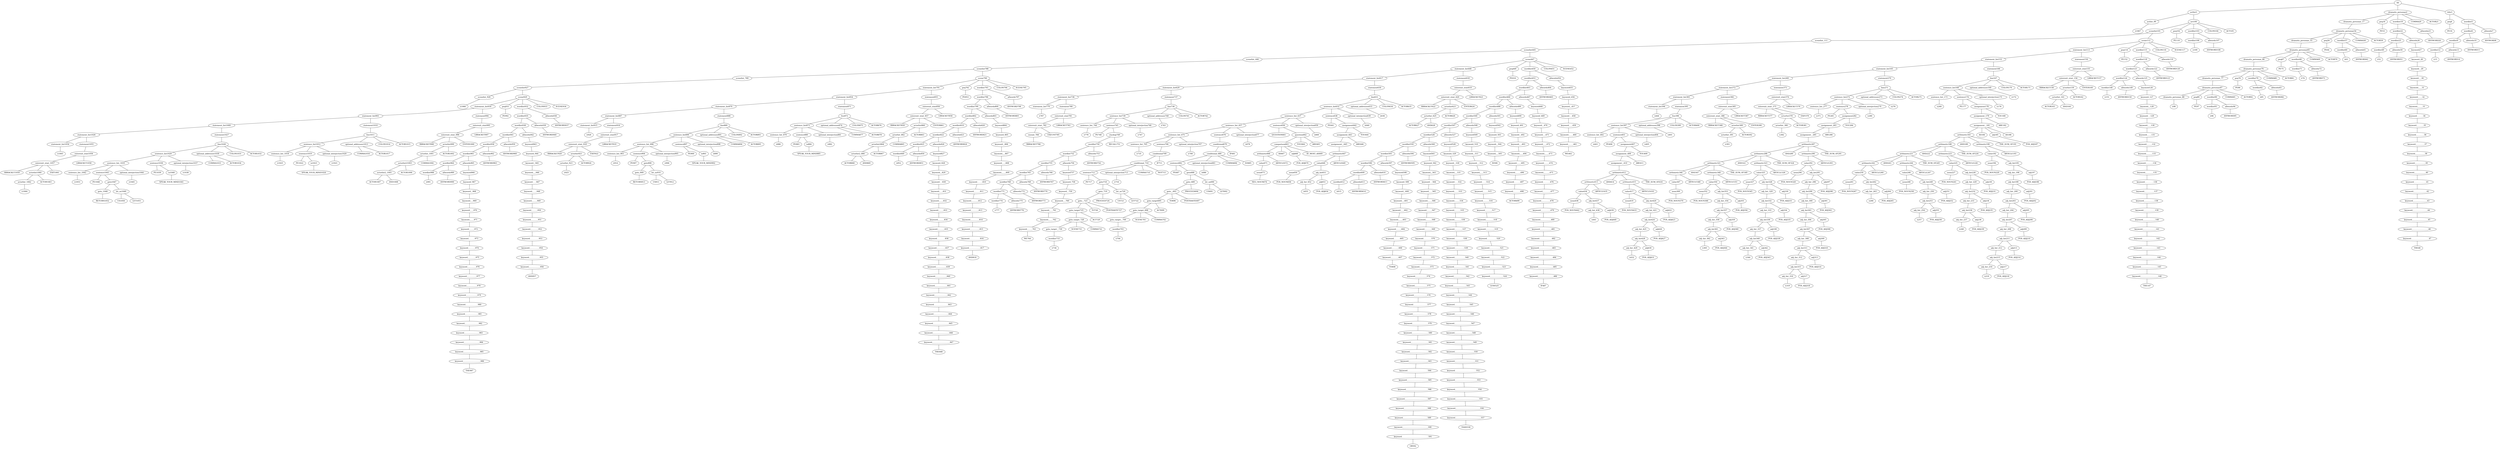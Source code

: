 strict graph {
	S0 -- actlist1
	S0 -- dramatis_personae2
	S0 -- title3

	title3 -- peq4
	title3 -- wordlist5

	wordlist5 -- wordlist6
	wordlist5 -- allwords7

	allwords7 -- ANYWORD8


	wordlist6 -- wordlist9
	wordlist6 -- allwords10

	allwords10 -- ANYWORD11


	wordlist9 -- wordlist12
	wordlist9 -- allwords13

	allwords13 -- ANYWORD14


	wordlist12 -- λ15

	peq4 -- PE16


	dramatis_personae2 -- dramatis_personae_17
	dramatis_personae2 -- peq18
	dramatis_personae2 -- wordlist19
	dramatis_personae2 -- COMMA20
	dramatis_personae2 -- ACTOR21



	wordlist19 -- wordlist22
	wordlist19 -- allwords23

	allwords23 -- ANYWORD24


	wordlist22 -- wordlist25
	wordlist22 -- allwords26

	allwords26 -- keyword27

	keyword27 -- keyword_28

	keyword_28 -- keyword__29

	keyword__29 -- keyword___30

	keyword___30 -- keyword____31

	keyword____31 -- keyword_____32

	keyword_____32 -- keyword______33

	keyword______33 -- keyword_______34

	keyword_______34 -- keyword________35

	keyword________35 -- keyword_________36

	keyword_________36 -- keyword__________37

	keyword__________37 -- keyword___________38

	keyword___________38 -- keyword____________39

	keyword____________39 -- keyword_____________40

	keyword_____________40 -- keyword______________41

	keyword______________41 -- keyword_______________42

	keyword_______________42 -- keyword________________43

	keyword________________43 -- keyword_________________44

	keyword_________________44 -- keyword__________________45

	keyword__________________45 -- keyword___________________46

	keyword___________________46 -- keyword____________________47

	keyword____________________47 -- THE48


	wordlist25 -- wordlist49
	wordlist25 -- allwords50

	allwords50 -- ANYWORD51


	wordlist49 -- λ52

	peq18 -- PE53


	dramatis_personae_17 -- dramatis_personae54

	dramatis_personae54 -- dramatis_personae_55
	dramatis_personae54 -- peq56
	dramatis_personae54 -- wordlist57
	dramatis_personae54 -- COMMA58
	dramatis_personae54 -- ACTOR59



	wordlist57 -- wordlist60
	wordlist57 -- allwords61

	allwords61 -- ANYWORD62


	wordlist60 -- λ63

	peq56 -- PE64


	dramatis_personae_55 -- dramatis_personae65

	dramatis_personae65 -- dramatis_personae_66
	dramatis_personae65 -- peq67
	dramatis_personae65 -- wordlist68
	dramatis_personae65 -- COMMA69
	dramatis_personae65 -- ACTOR70



	wordlist68 -- wordlist71
	wordlist68 -- allwords72

	allwords72 -- ANYWORD73


	wordlist71 -- λ74

	peq67 -- PE75


	dramatis_personae_66 -- dramatis_personae76

	dramatis_personae76 -- dramatis_personae_77
	dramatis_personae76 -- peq78
	dramatis_personae76 -- wordlist79
	dramatis_personae76 -- COMMA80
	dramatis_personae76 -- ACTOR81



	wordlist79 -- wordlist82
	wordlist79 -- allwords83

	allwords83 -- ANYWORD84


	wordlist82 -- λ85

	peq78 -- PE86


	dramatis_personae_77 -- dramatis_personae87

	dramatis_personae87 -- dramatis_personae_88
	dramatis_personae87 -- peq89
	dramatis_personae87 -- wordlist90
	dramatis_personae87 -- COMMA91
	dramatis_personae87 -- ACTOR92



	wordlist90 -- wordlist93
	wordlist90 -- allwords94

	allwords94 -- ANYWORD95


	wordlist93 -- λ96

	peq89 -- PE97


	dramatis_personae_88 -- λ98

	actlist1 -- actlist_99
	actlist1 -- act100

	act100 -- scenelist101
	act100 -- peq102
	act100 -- wordlist103
	act100 -- COLON104
	act100 -- ACT105



	wordlist103 -- wordlist106
	wordlist103 -- allwords107

	allwords107 -- ANYWORD108


	wordlist106 -- λ109

	peq102 -- PE110


	scenelist101 -- scenelist_111
	scenelist101 -- scene112

	scene112 -- statement_list113
	scene112 -- peq114
	scene112 -- wordlist115
	scene112 -- COLON116
	scene112 -- SCENE117



	wordlist115 -- wordlist118
	wordlist115 -- allwords119

	allwords119 -- ANYWORD120


	wordlist118 -- wordlist121
	wordlist118 -- allwords122

	allwords122 -- ANYWORD123


	wordlist121 -- wordlist124
	wordlist121 -- allwords125

	allwords125 -- keyword126

	keyword126 -- keyword_127

	keyword_127 -- keyword__128

	keyword__128 -- keyword___129

	keyword___129 -- keyword____130

	keyword____130 -- keyword_____131

	keyword_____131 -- keyword______132

	keyword______132 -- keyword_______133

	keyword_______133 -- keyword________134

	keyword________134 -- keyword_________135

	keyword_________135 -- keyword__________136

	keyword__________136 -- keyword___________137

	keyword___________137 -- keyword____________138

	keyword____________138 -- keyword_____________139

	keyword_____________139 -- keyword______________140

	keyword______________140 -- keyword_______________141

	keyword_______________141 -- keyword________________142

	keyword________________142 -- keyword_________________143

	keyword_________________143 -- keyword__________________144

	keyword__________________144 -- keyword___________________145

	keyword___________________145 -- keyword____________________146

	keyword____________________146 -- THE147


	wordlist124 -- wordlist148
	wordlist124 -- allwords149

	allwords149 -- ANYWORD150


	wordlist148 -- λ151

	peq114 -- PE152


	statement_list113 -- statement_list153
	statement_list113 -- statement154

	statement154 -- enterexit_stmt155

	enterexit_stmt155 -- enterexit_stmt_156
	enterexit_stmt155 -- LBRACKET157


	enterexit_stmt_156 -- RBRACKET158
	enterexit_stmt_156 -- actorlist159
	enterexit_stmt_156 -- ENTER160


	actorlist159 -- actorlist_161
	actorlist159 -- ACTOR162


	actorlist_161 -- ACTOR163
	actorlist_161 -- AND164




	statement_list153 -- statement_list165
	statement_list153 -- statement166

	statement166 -- line167

	line167 -- sentence_list168
	line167 -- optional_addressee169
	line167 -- COLON170
	line167 -- ACTOR171



	optional_addressee169 -- λ172

	sentence_list168 -- sentence_list_173
	sentence_list168 -- sentence174
	sentence_list168 -- optional_interjection175

	optional_interjection175 -- λ176

	sentence174 -- PE177
	sentence174 -- assignment178

	assignment178 -- assignment_179
	assignment178 -- YOU180


	assignment_179 -- assignment__181
	assignment_179 -- ARE182


	assignment__181 -- arithmetic183
	assignment__181 -- AS184
	assignment__181 -- adj185
	assignment__181 -- AS186


	adj185 -- POS_ADJ187



	arithmetic183 -- arithmetic188
	arithmetic183 -- AND189
	arithmetic183 -- arithmetic190
	arithmetic183 -- THE_SUM_OF191


	arithmetic190 -- value192
	arithmetic190 -- ARTICLE193


	value192 -- noun194
	value192 -- adj_list195

	adj_list195 -- adj_list_196
	adj_list195 -- adj197

	adj197 -- POS_ADJ198


	adj_list_196 -- adj_list199

	adj_list199 -- adj_list_200
	adj_list199 -- adj201

	adj201 -- POS_ADJ202


	adj_list_200 -- adj_list203

	adj_list203 -- adj_list_204
	adj_list203 -- adj205

	adj205 -- POS_ADJ206


	adj_list_204 -- adj_list207

	adj_list207 -- adj_list_208
	adj_list207 -- adj209

	adj209 -- POS_ADJ210


	adj_list_208 -- adj_list211

	adj_list211 -- adj_list_212
	adj_list211 -- adj213

	adj213 -- POS_ADJ214


	adj_list_212 -- adj_list215

	adj_list215 -- adj_list_216
	adj_list215 -- adj217

	adj217 -- POS_ADJ218


	adj_list_216 -- λ219

	noun194 -- POS_NOUN220



	arithmetic188 -- arithmetic221
	arithmetic188 -- AND222
	arithmetic188 -- arithmetic223
	arithmetic188 -- THE_SUM_OF224


	arithmetic223 -- value225
	arithmetic223 -- ARTICLE226


	value225 -- noun227
	value225 -- adj_list228

	adj_list228 -- adj_list_229
	adj_list228 -- adj230

	adj230 -- POS_ADJ231


	adj_list_229 -- adj_list232

	adj_list232 -- adj_list_233
	adj_list232 -- adj234

	adj234 -- POS_ADJ235


	adj_list_233 -- adj_list236

	adj_list236 -- adj_list_237
	adj_list236 -- adj238

	adj238 -- POS_ADJ239


	adj_list_237 -- λ240

	noun227 -- POS_NOUN241



	arithmetic221 -- arithmetic242
	arithmetic221 -- AND243
	arithmetic221 -- arithmetic244
	arithmetic221 -- THE_SUM_OF245


	arithmetic244 -- value246
	arithmetic244 -- ARTICLE247


	value246 -- noun248
	value246 -- adj_list249

	adj_list249 -- adj_list_250
	adj_list249 -- adj251

	adj251 -- POS_ADJ252


	adj_list_250 -- adj_list253

	adj_list253 -- adj_list_254
	adj_list253 -- adj255

	adj255 -- POS_ADJ256


	adj_list_254 -- λ257

	noun248 -- POS_NOUN258



	arithmetic242 -- value259
	arithmetic242 -- ARTICLE260


	value259 -- noun261
	value259 -- adj_list262

	adj_list262 -- adj_list_263
	adj_list262 -- adj264

	adj264 -- POS_ADJ265


	adj_list_263 -- λ266

	noun261 -- POS_NOUN267



	sentence_list_173 -- λ268

	statement_list165 -- statement_list269
	statement_list165 -- statement270

	statement270 -- line271

	line271 -- sentence_list272
	line271 -- optional_addressee273
	line271 -- COLON274
	line271 -- ACTOR275



	optional_addressee273 -- λ276

	sentence_list272 -- sentence_list_277
	sentence_list272 -- sentence278
	sentence_list272 -- optional_interjection279

	optional_interjection279 -- λ280

	sentence278 -- PE281
	sentence278 -- assignment282

	assignment282 -- assignment_283
	assignment282 -- YOU284


	assignment_283 -- assignment__285
	assignment_283 -- ARE286


	assignment__285 -- arithmetic287

	arithmetic287 -- arithmetic288
	arithmetic287 -- AND289
	arithmetic287 -- arithmetic290
	arithmetic287 -- THE_SUM_OF291


	arithmetic290 -- value292
	arithmetic290 -- ARTICLE293


	value292 -- noun294
	value292 -- adj_list295

	adj_list295 -- adj_list_296
	adj_list295 -- adj297

	adj297 -- POS_ADJ298


	adj_list_296 -- adj_list299

	adj_list299 -- adj_list_300
	adj_list299 -- adj301

	adj301 -- POS_ADJ302


	adj_list_300 -- adj_list303

	adj_list303 -- adj_list_304
	adj_list303 -- adj305

	adj305 -- POS_ADJ306


	adj_list_304 -- adj_list307

	adj_list307 -- adj_list_308
	adj_list307 -- adj309

	adj309 -- POS_ADJ310


	adj_list_308 -- adj_list311

	adj_list311 -- adj_list_312
	adj_list311 -- adj313

	adj313 -- POS_ADJ314


	adj_list_312 -- adj_list315

	adj_list315 -- adj_list_316
	adj_list315 -- adj317

	adj317 -- POS_ADJ318


	adj_list_316 -- λ319

	noun294 -- POS_NOUN320



	arithmetic288 -- arithmetic321
	arithmetic288 -- AND322
	arithmetic288 -- arithmetic323
	arithmetic288 -- THE_SUM_OF324


	arithmetic323 -- value325
	arithmetic323 -- ARTICLE326


	value325 -- noun327
	value325 -- adj_list328

	adj_list328 -- adj_list_329
	adj_list328 -- adj330

	adj330 -- POS_ADJ331


	adj_list_329 -- adj_list332

	adj_list332 -- adj_list_333
	adj_list332 -- adj334

	adj334 -- POS_ADJ335


	adj_list_333 -- adj_list336

	adj_list336 -- adj_list_337
	adj_list336 -- adj338

	adj338 -- POS_ADJ339


	adj_list_337 -- adj_list340

	adj_list340 -- adj_list_341
	adj_list340 -- adj342

	adj342 -- POS_ADJ343


	adj_list_341 -- λ344

	noun327 -- POS_NOUN345



	arithmetic321 -- arithmetic346
	arithmetic321 -- AND347
	arithmetic321 -- arithmetic348
	arithmetic321 -- THE_SUM_OF349


	arithmetic348 -- value350
	arithmetic348 -- ARTICLE351


	value350 -- noun352
	value350 -- adj_list353

	adj_list353 -- adj_list_354
	adj_list353 -- adj355

	adj355 -- POS_ADJ356


	adj_list_354 -- adj_list357

	adj_list357 -- adj_list_358
	adj_list357 -- adj359

	adj359 -- POS_ADJ360


	adj_list_358 -- adj_list361

	adj_list361 -- adj_list_362
	adj_list361 -- adj363

	adj363 -- POS_ADJ364


	adj_list_362 -- λ365

	noun352 -- POS_NOUN366



	arithmetic346 -- value367
	arithmetic346 -- ARTICLE368


	value367 -- noun369

	noun369 -- POS_NOUN370



	sentence_list_277 -- λ371

	statement_list269 -- statement_list372
	statement_list269 -- statement373

	statement373 -- enterexit_stmt374

	enterexit_stmt374 -- enterexit_stmt_375
	enterexit_stmt374 -- LBRACKET376


	enterexit_stmt_375 -- RBRACKET377
	enterexit_stmt_375 -- actorlist378
	enterexit_stmt_375 -- EXIT379


	actorlist378 -- actorlist_380
	actorlist378 -- ACTOR381


	actorlist_380 -- λ382


	statement_list372 -- statement_list383
	statement_list372 -- statement384

	statement384 -- enterexit_stmt385

	enterexit_stmt385 -- enterexit_stmt_386
	enterexit_stmt385 -- LBRACKET387


	enterexit_stmt_386 -- RBRACKET388
	enterexit_stmt_386 -- actorlist389
	enterexit_stmt_386 -- ENTER390


	actorlist389 -- actorlist_391
	actorlist389 -- ACTOR392


	actorlist_391 -- λ393


	statement_list383 -- statement_list394
	statement_list383 -- statement395

	statement395 -- line396

	line396 -- sentence_list397
	line396 -- optional_addressee398
	line396 -- COLON399
	line396 -- ACTOR400



	optional_addressee398 -- λ401

	sentence_list397 -- sentence_list_402
	sentence_list397 -- sentence403
	sentence_list397 -- optional_interjection404

	optional_interjection404 -- λ405

	sentence403 -- PE406
	sentence403 -- assignment407

	assignment407 -- assignment_408
	assignment407 -- YOU409


	assignment_408 -- assignment__410
	assignment_408 -- ARE411


	assignment__410 -- arithmetic412

	arithmetic412 -- arithmetic413
	arithmetic412 -- AND414
	arithmetic412 -- arithmetic415
	arithmetic412 -- THE_SUM_OF416


	arithmetic415 -- value417
	arithmetic415 -- ARTICLE418


	value417 -- noun419
	value417 -- adj_list420

	adj_list420 -- adj_list_421
	adj_list420 -- adj422

	adj422 -- POS_ADJ423


	adj_list_421 -- adj_list424

	adj_list424 -- adj_list_425
	adj_list424 -- adj426

	adj426 -- POS_ADJ427


	adj_list_425 -- adj_list428

	adj_list428 -- adj_list_429
	adj_list428 -- adj430

	adj430 -- POS_ADJ431


	adj_list_429 -- λ432

	noun419 -- POS_NOUN433



	arithmetic413 -- value434
	arithmetic413 -- ARTICLE435


	value434 -- noun436
	value434 -- adj_list437

	adj_list437 -- adj_list_438
	adj_list437 -- adj439

	adj439 -- POS_ADJ440


	adj_list_438 -- λ441

	noun436 -- POS_NOUN442



	sentence_list_402 -- λ443

	statement_list394 -- λ444

	scenelist_111 -- scenelist445

	scenelist445 -- scenelist_446
	scenelist445 -- scene447

	scene447 -- statement_list448
	scene447 -- peq449
	scene447 -- wordlist450
	scene447 -- COLON451
	scene447 -- SCENE452



	wordlist450 -- wordlist453
	wordlist450 -- allwords454

	allwords454 -- keyword455

	keyword455 -- keyword_456

	keyword_456 -- keyword__457

	keyword__457 -- keyword___458

	keyword___458 -- keyword____459

	keyword____459 -- keyword_____460

	keyword_____460 -- keyword______461

	keyword______461 -- WE462


	wordlist453 -- wordlist463
	wordlist453 -- allwords464

	allwords464 -- ANYWORD465


	wordlist463 -- wordlist466
	wordlist463 -- allwords467

	allwords467 -- keyword468

	keyword468 -- keyword_469

	keyword_469 -- keyword__470

	keyword__470 -- keyword___471

	keyword___471 -- keyword____472

	keyword____472 -- keyword_____473

	keyword_____473 -- keyword______474

	keyword______474 -- keyword_______475

	keyword_______475 -- keyword________476

	keyword________476 -- keyword_________477

	keyword_________477 -- keyword__________478

	keyword__________478 -- keyword___________479

	keyword___________479 -- keyword____________480

	keyword____________480 -- keyword_____________481

	keyword_____________481 -- keyword______________482

	keyword______________482 -- keyword_______________483

	keyword_______________483 -- keyword________________484

	keyword________________484 -- keyword_________________485

	keyword_________________485 -- keyword__________________486

	keyword__________________486 -- IF487


	wordlist466 -- wordlist488
	wordlist466 -- allwords489

	allwords489 -- keyword490

	keyword490 -- keyword_491

	keyword_491 -- keyword__492

	keyword__492 -- keyword___493

	keyword___493 -- keyword____494

	keyword____494 -- keyword_____495

	keyword_____495 -- keyword______496

	keyword______496 -- keyword_______497

	keyword_______497 -- keyword________498

	keyword________498 -- ACTOR499


	wordlist488 -- wordlist500
	wordlist488 -- allwords501

	allwords501 -- keyword502

	keyword502 -- keyword_503

	keyword_503 -- keyword__504

	keyword__504 -- keyword___505

	keyword___505 -- IS506


	wordlist500 -- wordlist507
	wordlist500 -- allwords508

	allwords508 -- keyword509

	keyword509 -- keyword_510

	keyword_510 -- keyword__511

	keyword__511 -- keyword___512

	keyword___512 -- keyword____513

	keyword____513 -- keyword_____514

	keyword_____514 -- keyword______515

	keyword______515 -- keyword_______516

	keyword_______516 -- keyword________517

	keyword________517 -- keyword_________518

	keyword_________518 -- keyword__________519

	keyword__________519 -- keyword___________520

	keyword___________520 -- keyword____________521

	keyword____________521 -- keyword_____________522

	keyword_____________522 -- keyword______________523

	keyword______________523 -- keyword_______________524

	keyword_______________524 -- LESS525


	wordlist507 -- wordlist526
	wordlist507 -- allwords527

	allwords527 -- keyword528

	keyword528 -- keyword_529

	keyword_529 -- keyword__530

	keyword__530 -- keyword___531

	keyword___531 -- keyword____532

	keyword____532 -- keyword_____533

	keyword_____533 -- keyword______534

	keyword______534 -- keyword_______535

	keyword_______535 -- keyword________536

	keyword________536 -- keyword_________537

	keyword_________537 -- keyword__________538

	keyword__________538 -- keyword___________539

	keyword___________539 -- keyword____________540

	keyword____________540 -- keyword_____________541

	keyword_____________541 -- keyword______________542

	keyword______________542 -- keyword_______________543

	keyword_______________543 -- keyword________________544

	keyword________________544 -- keyword_________________545

	keyword_________________545 -- keyword__________________546

	keyword__________________546 -- keyword___________________547

	keyword___________________547 -- keyword____________________548

	keyword____________________548 -- keyword_____________________549

	keyword_____________________549 -- keyword______________________550

	keyword______________________550 -- keyword_______________________551

	keyword_______________________551 -- keyword________________________552

	keyword________________________552 -- keyword_________________________553

	keyword_________________________553 -- keyword__________________________554

	keyword__________________________554 -- keyword___________________________555

	keyword___________________________555 -- keyword____________________________556

	keyword____________________________556 -- keyword_____________________________557

	keyword_____________________________557 -- THAN558


	wordlist526 -- wordlist559
	wordlist526 -- allwords560

	allwords560 -- keyword561

	keyword561 -- keyword_562

	keyword_562 -- keyword__563

	keyword__563 -- keyword___564

	keyword___564 -- keyword____565

	keyword____565 -- keyword_____566

	keyword_____566 -- keyword______567

	keyword______567 -- keyword_______568

	keyword_______568 -- keyword________569

	keyword________569 -- keyword_________570

	keyword_________570 -- keyword__________571

	keyword__________571 -- keyword___________572

	keyword___________572 -- keyword____________573

	keyword____________573 -- keyword_____________574

	keyword_____________574 -- keyword______________575

	keyword______________575 -- keyword_______________576

	keyword_______________576 -- keyword________________577

	keyword________________577 -- keyword_________________578

	keyword_________________578 -- keyword__________________579

	keyword__________________579 -- keyword___________________580

	keyword___________________580 -- keyword____________________581

	keyword____________________581 -- keyword_____________________582

	keyword_____________________582 -- keyword______________________583

	keyword______________________583 -- keyword_______________________584

	keyword_______________________584 -- keyword________________________585

	keyword________________________585 -- keyword_________________________586

	keyword_________________________586 -- keyword__________________________587

	keyword__________________________587 -- keyword___________________________588

	keyword___________________________588 -- keyword____________________________589

	keyword____________________________589 -- keyword_____________________________590

	keyword_____________________________590 -- keyword______________________________591

	keyword______________________________591 -- OR592


	wordlist559 -- wordlist593
	wordlist559 -- allwords594

	allwords594 -- ANYWORD595


	wordlist593 -- wordlist596
	wordlist593 -- allwords597

	allwords597 -- keyword598

	keyword598 -- keyword_599

	keyword_599 -- keyword__600

	keyword__600 -- keyword___601

	keyword___601 -- keyword____602

	keyword____602 -- keyword_____603

	keyword_____603 -- keyword______604

	keyword______604 -- keyword_______605

	keyword_______605 -- keyword________606

	keyword________606 -- keyword_________607

	keyword_________607 -- TO608


	wordlist596 -- wordlist609
	wordlist596 -- allwords610

	allwords610 -- ANYWORD611


	wordlist609 -- wordlist612
	wordlist609 -- allwords613

	allwords613 -- ANYWORD614


	wordlist612 -- λ615

	peq449 -- PE616


	statement_list448 -- statement_list617
	statement_list448 -- statement618

	statement618 -- enterexit_stmt619

	enterexit_stmt619 -- enterexit_stmt_620
	enterexit_stmt619 -- LBRACKET621


	enterexit_stmt_620 -- RBRACKET622
	enterexit_stmt_620 -- actorlist623
	enterexit_stmt_620 -- ENTER624


	actorlist623 -- actorlist_625
	actorlist623 -- ACTOR626


	actorlist_625 -- ACTOR627
	actorlist_625 -- AND628




	statement_list617 -- statement_list629
	statement_list617 -- statement630

	statement630 -- line631

	line631 -- sentence_list632
	line631 -- optional_addressee633
	line631 -- COLON634
	line631 -- ACTOR635



	optional_addressee633 -- λ636

	sentence_list632 -- sentence_list_637
	sentence_list632 -- sentence638
	sentence_list632 -- optional_interjection639

	optional_interjection639 -- λ640

	sentence638 -- PE641
	sentence638 -- assignment642

	assignment642 -- assignment_643
	assignment642 -- YOU644


	assignment_643 -- assignment__645
	assignment_643 -- ARE646


	assignment__645 -- arithmetic647

	arithmetic647 -- value648
	arithmetic647 -- ARTICLE649


	value648 -- noun650
	value648 -- adj_list651

	adj_list651 -- adj_list_652
	adj_list651 -- adj653

	adj653 -- POS_ADJ654


	adj_list_652 -- λ655

	noun650 -- POS_NOUN656



	sentence_list_637 -- sentence_list_657
	sentence_list_637 -- sentence658
	sentence_list_637 -- optional_interjection659

	optional_interjection659 -- λ660

	sentence658 -- QUESTION661
	sentence658 -- question662

	question662 -- comparison663
	question662 -- YOU664
	question662 -- ARE665



	comparison663 -- arithmetic666
	comparison663 -- AS667
	comparison663 -- adj668
	comparison663 -- AT_MOST_AS669


	adj668 -- POS_ADJ670



	arithmetic666 -- value671
	arithmetic666 -- ARTICLE672


	value671 -- noun673

	noun673 -- NEG_NOUN674



	sentence_list_657 -- sentence_list_675
	sentence_list_657 -- sentence676
	sentence_list_657 -- optional_interjection677

	optional_interjection677 -- λ678

	sentence676 -- conditional679

	conditional679 -- conditional_680
	conditional679 -- IF681


	conditional_680 -- sentence682
	conditional_680 -- optional_interjection683
	conditional_680 -- COMMA684
	conditional_680 -- SO685



	optional_interjection683 -- λ686

	sentence682 -- PE687
	sentence682 -- goto688

	goto688 -- goto_689
	goto688 -- let_us690

	let_us690 -- US691
	let_us690 -- LET692



	goto_689 -- goto__693
	goto_689 -- PROCEED694


	goto__693 -- goto_target695
	goto__693 -- TO696
	goto__693 -- POSTHASTE697



	goto_target695 -- goto_target_698
	goto_target695 -- ACT699


	goto_target_698 -- goto_target__700
	goto_target_698 -- SCENE701
	goto_target_698 -- COMMA702



	goto_target__700 -- wordlist703

	wordlist703 -- λ704


	sentence_list_675 -- sentence_list_705
	sentence_list_675 -- sentence706
	sentence_list_675 -- optional_interjection707

	optional_interjection707 -- λ708

	sentence706 -- conditional709

	conditional709 -- conditional_710
	conditional709 -- IF711


	conditional_710 -- sentence712
	conditional_710 -- optional_interjection713
	conditional_710 -- COMMA714
	conditional_710 -- NOT715



	optional_interjection713 -- λ716

	sentence712 -- PE717
	sentence712 -- goto718

	goto718 -- goto_719
	goto718 -- let_us720

	let_us720 -- US721
	let_us720 -- LET722



	goto_719 -- goto__723
	goto_719 -- PROCEED724


	goto__723 -- goto_target725
	goto__723 -- TO726
	goto__723 -- POSTHASTE727



	goto_target725 -- goto_target_728
	goto_target725 -- ACT729


	goto_target_728 -- goto_target__730
	goto_target_728 -- SCENE731
	goto_target_728 -- COMMA732



	goto_target__730 -- wordlist733

	wordlist733 -- λ734


	sentence_list_705 -- λ735

	statement_list629 -- statement_list736
	statement_list629 -- statement737

	statement737 -- line738

	line738 -- sentence_list739
	line738 -- optional_addressee740
	line738 -- COLON741
	line738 -- ACTOR742



	optional_addressee740 -- λ743

	sentence_list739 -- sentence_list_744
	sentence_list739 -- sentence745
	sentence_list739 -- optional_interjection746

	optional_interjection746 -- λ747

	sentence745 -- PE748
	sentence745 -- stackop749

	stackop749 -- wordlist750
	stackop749 -- RECALL751


	wordlist750 -- wordlist752
	wordlist750 -- allwords753

	allwords753 -- ANYWORD754


	wordlist752 -- wordlist755
	wordlist752 -- allwords756

	allwords756 -- keyword757

	keyword757 -- keyword_758

	keyword_758 -- keyword__759

	keyword__759 -- keyword___760

	keyword___760 -- keyword____761

	keyword____761 -- keyword_____762

	keyword_____762 -- keyword______763

	keyword______763 -- WE764


	wordlist755 -- wordlist765
	wordlist755 -- allwords766

	allwords766 -- ANYWORD767


	wordlist765 -- wordlist768
	wordlist765 -- allwords769

	allwords769 -- ANYWORD770


	wordlist768 -- wordlist771
	wordlist768 -- allwords772

	allwords772 -- ANYWORD773


	wordlist771 -- wordlist774
	wordlist771 -- allwords775

	allwords775 -- ANYWORD776


	wordlist774 -- λ777


	sentence_list_744 -- λ778

	statement_list736 -- statement_list779
	statement_list736 -- statement780

	statement780 -- enterexit_stmt781

	enterexit_stmt781 -- enterexit_stmt_782
	enterexit_stmt781 -- LBRACKET783


	enterexit_stmt_782 -- exeunt_784
	enterexit_stmt_782 -- EXEUNT785


	exeunt_784 -- RBRACKET786


	statement_list779 -- λ787

	scenelist_446 -- scenelist788

	scenelist788 -- scenelist_789
	scenelist788 -- scene790

	scene790 -- statement_list791
	scene790 -- peq792
	scene790 -- wordlist793
	scene790 -- COLON794
	scene790 -- SCENE795



	wordlist793 -- wordlist796
	wordlist793 -- allwords797

	allwords797 -- ANYWORD798


	wordlist796 -- wordlist799
	wordlist796 -- allwords800

	allwords800 -- ANYWORD801


	wordlist799 -- wordlist802
	wordlist799 -- allwords803

	allwords803 -- keyword804

	keyword804 -- keyword_805

	keyword_805 -- keyword__806

	keyword__806 -- keyword___807

	keyword___807 -- keyword____808

	keyword____808 -- keyword_____809

	keyword_____809 -- keyword______810

	keyword______810 -- keyword_______811

	keyword_______811 -- keyword________812

	keyword________812 -- keyword_________813

	keyword_________813 -- keyword__________814

	keyword__________814 -- keyword___________815

	keyword___________815 -- keyword____________816

	keyword____________816 -- keyword_____________817

	keyword_____________817 -- AND818


	wordlist802 -- wordlist819
	wordlist802 -- allwords820

	allwords820 -- ANYWORD821


	wordlist819 -- wordlist822
	wordlist819 -- allwords823

	allwords823 -- ANYWORD824


	wordlist822 -- wordlist825
	wordlist822 -- allwords826

	allwords826 -- keyword827

	keyword827 -- keyword_828

	keyword_828 -- keyword__829

	keyword__829 -- keyword___830

	keyword___830 -- keyword____831

	keyword____831 -- keyword_____832

	keyword_____832 -- keyword______833

	keyword______833 -- keyword_______834

	keyword_______834 -- keyword________835

	keyword________835 -- keyword_________836

	keyword_________836 -- keyword__________837

	keyword__________837 -- keyword___________838

	keyword___________838 -- keyword____________839

	keyword____________839 -- keyword_____________840

	keyword_____________840 -- keyword______________841

	keyword______________841 -- keyword_______________842

	keyword_______________842 -- keyword________________843

	keyword________________843 -- keyword_________________844

	keyword_________________844 -- keyword__________________845

	keyword__________________845 -- keyword___________________846

	keyword___________________846 -- keyword____________________847

	keyword____________________847 -- THE848


	wordlist825 -- wordlist849
	wordlist825 -- allwords850

	allwords850 -- ANYWORD851


	wordlist849 -- λ852

	peq792 -- PE853


	statement_list791 -- statement_list854
	statement_list791 -- statement855

	statement855 -- enterexit_stmt856

	enterexit_stmt856 -- enterexit_stmt_857
	enterexit_stmt856 -- LBRACKET858


	enterexit_stmt_857 -- RBRACKET859
	enterexit_stmt_857 -- actorlist860
	enterexit_stmt_857 -- ENTER861


	actorlist860 -- actorlist_862
	actorlist860 -- ACTOR863


	actorlist_862 -- actorlist2864
	actorlist_862 -- COMMA865


	actorlist2864 -- actorlist2_866
	actorlist2864 -- ACTOR867


	actorlist2_866 -- ACTOR868
	actorlist2_866 -- AND869




	statement_list854 -- statement_list870
	statement_list854 -- statement871

	statement871 -- line872

	line872 -- sentence_list873
	line872 -- optional_addressee874
	line872 -- COLON875
	line872 -- ACTOR876



	optional_addressee874 -- COMMA877
	optional_addressee874 -- ACTOR878



	sentence_list873 -- sentence_list_879
	sentence_list873 -- sentence880
	sentence_list873 -- optional_interjection881

	optional_interjection881 -- λ882

	sentence880 -- PE883
	sentence880 -- io884

	io884 -- SPEAK_YOUR_MIND885



	sentence_list_879 -- λ886

	statement_list870 -- statement_list887
	statement_list870 -- statement888

	statement888 -- line889

	line889 -- sentence_list890
	line889 -- optional_addressee891
	line889 -- COLON892
	line889 -- ACTOR893



	optional_addressee891 -- COMMA894
	optional_addressee891 -- ACTOR895



	sentence_list890 -- sentence_list_896
	sentence_list890 -- sentence897
	sentence_list890 -- optional_interjection898

	optional_interjection898 -- λ899

	sentence897 -- PE900
	sentence897 -- io901

	io901 -- SPEAK_YOUR_MIND902



	sentence_list_896 -- sentence_list_903
	sentence_list_896 -- sentence904
	sentence_list_896 -- optional_interjection905

	optional_interjection905 -- λ906

	sentence904 -- PE907
	sentence904 -- goto908

	goto908 -- goto_909
	goto908 -- let_us910

	let_us910 -- US911
	let_us910 -- LET912



	goto_909 -- RETURN913



	sentence_list_903 -- λ914

	statement_list887 -- statement_list915
	statement_list887 -- statement916

	statement916 -- enterexit_stmt917

	enterexit_stmt917 -- enterexit_stmt_918
	enterexit_stmt917 -- LBRACKET919


	enterexit_stmt_918 -- RBRACKET920
	enterexit_stmt_918 -- actorlist921
	enterexit_stmt_918 -- EXIT922


	actorlist921 -- actorlist_923
	actorlist921 -- ACTOR924


	actorlist_923 -- λ925


	statement_list915 -- λ926

	scenelist_789 -- scenelist927

	scenelist927 -- scenelist_928
	scenelist927 -- scene929

	scene929 -- statement_list930
	scene929 -- peq931
	scene929 -- wordlist932
	scene929 -- COLON933
	scene929 -- SCENE934



	wordlist932 -- wordlist935
	wordlist932 -- allwords936

	allwords936 -- ANYWORD937


	wordlist935 -- wordlist938
	wordlist935 -- allwords939

	allwords939 -- ANYWORD940


	wordlist938 -- wordlist941
	wordlist938 -- allwords942

	allwords942 -- keyword943

	keyword943 -- keyword_944

	keyword_944 -- keyword__945

	keyword__945 -- keyword___946

	keyword___946 -- keyword____947

	keyword____947 -- keyword_____948

	keyword_____948 -- keyword______949

	keyword______949 -- keyword_______950

	keyword_______950 -- keyword________951

	keyword________951 -- keyword_________952

	keyword_________952 -- keyword__________953

	keyword__________953 -- keyword___________954

	keyword___________954 -- keyword____________955

	keyword____________955 -- keyword_____________956

	keyword_____________956 -- AND957


	wordlist941 -- wordlist958
	wordlist941 -- allwords959

	allwords959 -- ANYWORD960


	wordlist958 -- wordlist961
	wordlist958 -- allwords962

	allwords962 -- ANYWORD963


	wordlist961 -- wordlist964
	wordlist961 -- allwords965

	allwords965 -- keyword966

	keyword966 -- keyword_967

	keyword_967 -- keyword__968

	keyword__968 -- keyword___969

	keyword___969 -- keyword____970

	keyword____970 -- keyword_____971

	keyword_____971 -- keyword______972

	keyword______972 -- keyword_______973

	keyword_______973 -- keyword________974

	keyword________974 -- keyword_________975

	keyword_________975 -- keyword__________976

	keyword__________976 -- keyword___________977

	keyword___________977 -- keyword____________978

	keyword____________978 -- keyword_____________979

	keyword_____________979 -- keyword______________980

	keyword______________980 -- keyword_______________981

	keyword_______________981 -- keyword________________982

	keyword________________982 -- keyword_________________983

	keyword_________________983 -- keyword__________________984

	keyword__________________984 -- keyword___________________985

	keyword___________________985 -- keyword____________________986

	keyword____________________986 -- THE987


	wordlist964 -- wordlist988
	wordlist964 -- allwords989

	allwords989 -- ANYWORD990


	wordlist988 -- λ991

	peq931 -- PE992


	statement_list930 -- statement_list993
	statement_list930 -- statement994

	statement994 -- enterexit_stmt995

	enterexit_stmt995 -- enterexit_stmt_996
	enterexit_stmt995 -- LBRACKET997


	enterexit_stmt_996 -- RBRACKET998
	enterexit_stmt_996 -- actorlist999
	enterexit_stmt_996 -- ENTER1000


	actorlist999 -- actorlist_1001
	actorlist999 -- ACTOR1002


	actorlist_1001 -- actorlist21003
	actorlist_1001 -- COMMA1004


	actorlist21003 -- actorlist2_1005
	actorlist21003 -- ACTOR1006


	actorlist2_1005 -- ACTOR1007
	actorlist2_1005 -- AND1008




	statement_list993 -- statement_list1009
	statement_list993 -- statement1010

	statement1010 -- line1011

	line1011 -- sentence_list1012
	line1011 -- optional_addressee1013
	line1011 -- COLON1014
	line1011 -- ACTOR1015



	optional_addressee1013 -- COMMA1016
	optional_addressee1013 -- ACTOR1017



	sentence_list1012 -- sentence_list_1018
	sentence_list1012 -- sentence1019
	sentence_list1012 -- optional_interjection1020

	optional_interjection1020 -- λ1021

	sentence1019 -- PE1022
	sentence1019 -- io1023

	io1023 -- SPEAK_YOUR_MIND1024



	sentence_list_1018 -- λ1025

	statement_list1009 -- statement_list1026
	statement_list1009 -- statement1027

	statement1027 -- line1028

	line1028 -- sentence_list1029
	line1028 -- optional_addressee1030
	line1028 -- COLON1031
	line1028 -- ACTOR1032



	optional_addressee1030 -- COMMA1033
	optional_addressee1030 -- ACTOR1034



	sentence_list1029 -- sentence_list_1035
	sentence_list1029 -- sentence1036
	sentence_list1029 -- optional_interjection1037

	optional_interjection1037 -- λ1038

	sentence1036 -- PE1039
	sentence1036 -- io1040

	io1040 -- SPEAK_YOUR_MIND1041



	sentence_list_1035 -- sentence_list_1042
	sentence_list_1035 -- sentence1043
	sentence_list_1035 -- optional_interjection1044

	optional_interjection1044 -- λ1045

	sentence1043 -- PE1046
	sentence1043 -- goto1047

	goto1047 -- goto_1048
	goto1047 -- let_us1049

	let_us1049 -- US1050
	let_us1049 -- LET1051



	goto_1048 -- RETURN1052



	sentence_list_1042 -- λ1053

	statement_list1026 -- statement_list1054
	statement_list1026 -- statement1055

	statement1055 -- enterexit_stmt1056

	enterexit_stmt1056 -- enterexit_stmt_1057
	enterexit_stmt1056 -- LBRACKET1058


	enterexit_stmt_1057 -- RBRACKET1059
	enterexit_stmt_1057 -- actorlist1060
	enterexit_stmt_1057 -- EXIT1061


	actorlist1060 -- actorlist_1062
	actorlist1060 -- ACTOR1063


	actorlist_1062 -- λ1064


	statement_list1054 -- λ1065

	scenelist_928 -- λ1066

	actlist_99 -- λ1067


}